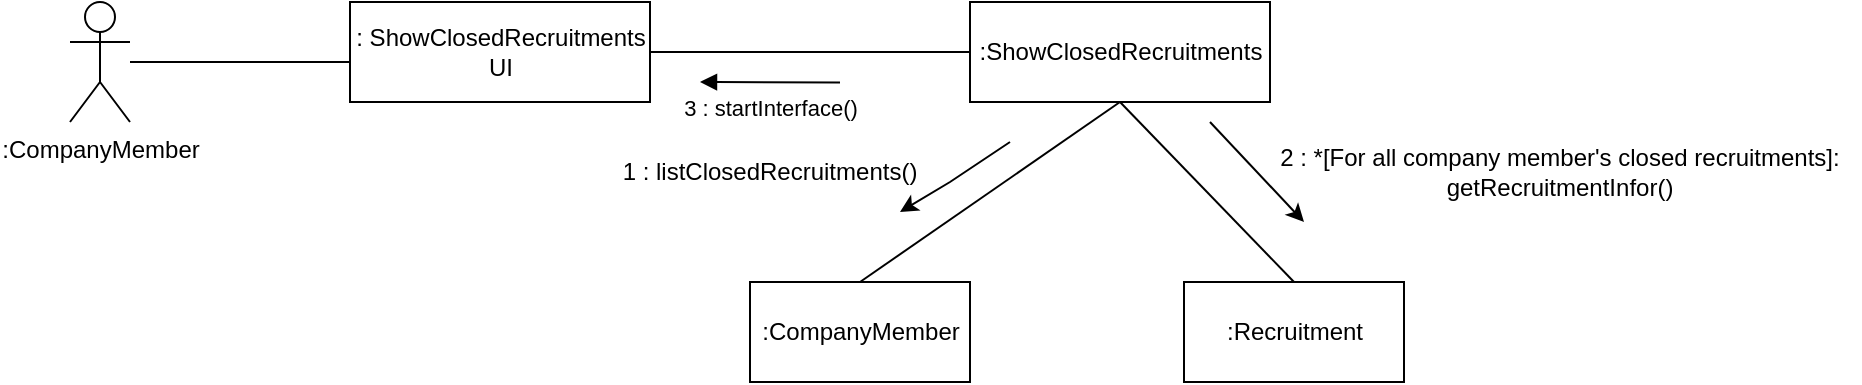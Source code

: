 <mxfile version="20.8.16" type="device" pages="6"><diagram id="UKiqSwgzYUdAOzk66Ca8" name="마감된 채용정보 내역 조회"><mxGraphModel dx="3312" dy="828" grid="1" gridSize="10" guides="1" tooltips="1" connect="1" arrows="1" fold="1" page="1" pageScale="1" pageWidth="827" pageHeight="1169" math="0" shadow="0"><root><mxCell id="0"/><mxCell id="1" parent="0"/><mxCell id="d3JXeu0ggXESFEbP5JPl-1" value=":CompanyMember" style="shape=umlActor;verticalLabelPosition=bottom;verticalAlign=top;html=1;" parent="1" vertex="1"><mxGeometry x="-1050" y="150" width="30" height="60" as="geometry"/></mxCell><mxCell id="d3JXeu0ggXESFEbP5JPl-2" value=":ShowClosedRecruitments" style="html=1;" parent="1" vertex="1"><mxGeometry x="-600" y="150" width="150" height="50" as="geometry"/></mxCell><mxCell id="d3JXeu0ggXESFEbP5JPl-3" value=":&amp;nbsp;ShowClosedRecruitments&lt;br&gt;UI" style="html=1;" parent="1" vertex="1"><mxGeometry x="-910" y="150" width="150" height="50" as="geometry"/></mxCell><mxCell id="d3JXeu0ggXESFEbP5JPl-4" value="" style="endArrow=none;html=1;rounded=0;" parent="1" source="d3JXeu0ggXESFEbP5JPl-1" edge="1"><mxGeometry width="50" height="50" relative="1" as="geometry"><mxPoint x="-290" y="450" as="sourcePoint"/><mxPoint x="-910" y="180" as="targetPoint"/><Array as="points"><mxPoint x="-940" y="180"/></Array></mxGeometry></mxCell><mxCell id="d3JXeu0ggXESFEbP5JPl-5" value="" style="endArrow=none;html=1;rounded=0;exitX=1;exitY=0.5;exitDx=0;exitDy=0;entryX=0;entryY=0.5;entryDx=0;entryDy=0;" parent="1" source="d3JXeu0ggXESFEbP5JPl-3" target="d3JXeu0ggXESFEbP5JPl-2" edge="1"><mxGeometry width="50" height="50" relative="1" as="geometry"><mxPoint x="-290" y="450" as="sourcePoint"/><mxPoint x="-240" y="400" as="targetPoint"/></mxGeometry></mxCell><mxCell id="d3JXeu0ggXESFEbP5JPl-6" value="" style="endArrow=none;html=1;rounded=0;entryX=0.5;entryY=1;entryDx=0;entryDy=0;exitX=0.5;exitY=0;exitDx=0;exitDy=0;" parent="1" source="d3JXeu0ggXESFEbP5JPl-7" target="d3JXeu0ggXESFEbP5JPl-2" edge="1"><mxGeometry width="50" height="50" relative="1" as="geometry"><mxPoint x="-675.0" y="290" as="sourcePoint"/><mxPoint x="-240" y="470" as="targetPoint"/></mxGeometry></mxCell><mxCell id="d3JXeu0ggXESFEbP5JPl-7" value=":Recruitment" style="html=1;" parent="1" vertex="1"><mxGeometry x="-493" y="290" width="110" height="50" as="geometry"/></mxCell><mxCell id="d3JXeu0ggXESFEbP5JPl-8" value="2 : *[For all company member's closed recruitments]: getRecruitmentInfor()" style="text;html=1;strokeColor=none;fillColor=none;align=center;verticalAlign=middle;whiteSpace=wrap;rounded=0;" parent="1" vertex="1"><mxGeometry x="-455" y="220" width="300" height="30" as="geometry"/></mxCell><mxCell id="d3JXeu0ggXESFEbP5JPl-9" value="" style="endArrow=classic;html=1;rounded=0;" parent="1" edge="1"><mxGeometry width="50" height="50" relative="1" as="geometry"><mxPoint x="-480" y="210" as="sourcePoint"/><mxPoint x="-433" y="260" as="targetPoint"/></mxGeometry></mxCell><mxCell id="d3JXeu0ggXESFEbP5JPl-10" value="1 : listClosedRecruitments()" style="text;html=1;strokeColor=none;fillColor=none;align=center;verticalAlign=middle;whiteSpace=wrap;rounded=0;" parent="1" vertex="1"><mxGeometry x="-790" y="220" width="180" height="30" as="geometry"/></mxCell><mxCell id="d3JXeu0ggXESFEbP5JPl-11" value=":CompanyMember" style="html=1;" parent="1" vertex="1"><mxGeometry x="-710" y="290" width="110" height="50" as="geometry"/></mxCell><mxCell id="d3JXeu0ggXESFEbP5JPl-12" value="" style="endArrow=none;html=1;rounded=0;exitX=0.5;exitY=0;exitDx=0;exitDy=0;" parent="1" source="d3JXeu0ggXESFEbP5JPl-11" edge="1"><mxGeometry width="50" height="50" relative="1" as="geometry"><mxPoint x="-720" y="310" as="sourcePoint"/><mxPoint x="-525" y="200" as="targetPoint"/></mxGeometry></mxCell><mxCell id="d3JXeu0ggXESFEbP5JPl-13" value="" style="endArrow=classic;html=1;rounded=0;" parent="1" edge="1"><mxGeometry width="50" height="50" relative="1" as="geometry"><mxPoint x="-580" y="220" as="sourcePoint"/><mxPoint x="-635" y="255" as="targetPoint"/><Array as="points"><mxPoint x="-610" y="240"/></Array></mxGeometry></mxCell><mxCell id="d3JXeu0ggXESFEbP5JPl-14" value="3 : startInterface()" style="html=1;verticalAlign=bottom;endArrow=block;edgeStyle=elbowEdgeStyle;elbow=vertical;curved=0;rounded=0;" parent="1" edge="1"><mxGeometry x="-0.002" y="22" width="80" relative="1" as="geometry"><mxPoint x="-665" y="190.23" as="sourcePoint"/><mxPoint x="-735" y="190.23" as="targetPoint"/><mxPoint as="offset"/></mxGeometry></mxCell></root></mxGraphModel></diagram><diagram id="AVO9UJF0FYT00bxt_NQh" name="채용정보 통계 보기"><mxGraphModel dx="3049" dy="703" grid="1" gridSize="10" guides="1" tooltips="1" connect="1" arrows="1" fold="1" page="1" pageScale="1" pageWidth="827" pageHeight="1169" math="0" shadow="0"><root><mxCell id="0"/><mxCell id="1" parent="0"/><mxCell id="HPDKvppT-sNSgEYxxZ2M-16" value="&lt;br&gt;:Company&lt;br&gt;Member" style="shape=umlActor;verticalLabelPosition=bottom;verticalAlign=top;html=1;" parent="1" vertex="1"><mxGeometry x="-920" y="340" width="30" height="60" as="geometry"/></mxCell><mxCell id="HPDKvppT-sNSgEYxxZ2M-17" value=":ShowRecruitmentStatistics" style="html=1;" parent="1" vertex="1"><mxGeometry x="-505" y="345" width="150" height="50" as="geometry"/></mxCell><mxCell id="HPDKvppT-sNSgEYxxZ2M-18" value=":ShowRecruitmentStatistics&lt;br&gt;UI" style="html=1;" parent="1" vertex="1"><mxGeometry x="-820" y="345" width="150" height="50" as="geometry"/></mxCell><mxCell id="HPDKvppT-sNSgEYxxZ2M-19" value="" style="endArrow=none;html=1;rounded=0;" parent="1" edge="1"><mxGeometry width="50" height="50" relative="1" as="geometry"><mxPoint x="-900" y="368" as="sourcePoint"/><mxPoint x="-820" y="368" as="targetPoint"/><Array as="points"><mxPoint x="-850" y="368"/></Array></mxGeometry></mxCell><mxCell id="HPDKvppT-sNSgEYxxZ2M-20" value="" style="endArrow=none;html=1;rounded=0;exitX=1;exitY=0.5;exitDx=0;exitDy=0;entryX=0;entryY=0.5;entryDx=0;entryDy=0;" parent="1" target="HPDKvppT-sNSgEYxxZ2M-17" edge="1"><mxGeometry width="50" height="50" relative="1" as="geometry"><mxPoint x="-670" y="369.41" as="sourcePoint"/><mxPoint x="-510" y="369.41" as="targetPoint"/></mxGeometry></mxCell><mxCell id="HPDKvppT-sNSgEYxxZ2M-21" value="" style="endArrow=none;html=1;rounded=0;exitX=0.5;exitY=0;exitDx=0;exitDy=0;" parent="1" edge="1"><mxGeometry width="50" height="50" relative="1" as="geometry"><mxPoint x="-630" y="505" as="sourcePoint"/><mxPoint x="-435" y="395" as="targetPoint"/></mxGeometry></mxCell><mxCell id="HPDKvppT-sNSgEYxxZ2M-22" value=":CompanyMember" style="html=1;" parent="1" vertex="1"><mxGeometry x="-690" y="505" width="110" height="50" as="geometry"/></mxCell><mxCell id="HPDKvppT-sNSgEYxxZ2M-23" value="" style="endArrow=classic;html=1;rounded=0;" parent="1" edge="1"><mxGeometry width="50" height="50" relative="1" as="geometry"><mxPoint x="-520" y="422.5" as="sourcePoint"/><mxPoint x="-575" y="457.5" as="targetPoint"/><Array as="points"><mxPoint x="-550" y="442.5"/></Array></mxGeometry></mxCell><mxCell id="HPDKvppT-sNSgEYxxZ2M-24" value="1 : getRecruitmentStatistics()" style="text;html=1;strokeColor=none;fillColor=none;align=center;verticalAlign=middle;whiteSpace=wrap;rounded=0;" parent="1" vertex="1"><mxGeometry x="-730" y="425" width="170" height="30" as="geometry"/></mxCell><mxCell id="HPDKvppT-sNSgEYxxZ2M-25" value=":Recruitment" style="html=1;" parent="1" vertex="1"><mxGeometry x="-340" y="505" width="110" height="50" as="geometry"/></mxCell><mxCell id="HPDKvppT-sNSgEYxxZ2M-26" value="" style="endArrow=none;html=1;rounded=0;exitX=0.461;exitY=-0.051;exitDx=0;exitDy=0;entryX=0.5;entryY=1;entryDx=0;entryDy=0;exitPerimeter=0;" parent="1" source="HPDKvppT-sNSgEYxxZ2M-25" target="HPDKvppT-sNSgEYxxZ2M-17" edge="1"><mxGeometry width="50" height="50" relative="1" as="geometry"><mxPoint x="-340" y="529.41" as="sourcePoint"/><mxPoint x="-527" y="529.41" as="targetPoint"/></mxGeometry></mxCell><mxCell id="HPDKvppT-sNSgEYxxZ2M-27" value="" style="endArrow=classic;html=1;rounded=0;" parent="1" edge="1"><mxGeometry width="50" height="50" relative="1" as="geometry"><mxPoint x="-390" y="405" as="sourcePoint"/><mxPoint x="-290" y="485" as="targetPoint"/></mxGeometry></mxCell><mxCell id="HPDKvppT-sNSgEYxxZ2M-28" value="2 : *[For all company member's job postings]: getNumberOfApplicants()" style="text;html=1;strokeColor=none;fillColor=none;align=center;verticalAlign=middle;whiteSpace=wrap;rounded=0;" parent="1" vertex="1"><mxGeometry x="-360" y="405" width="300" height="30" as="geometry"/></mxCell><mxCell id="HPDKvppT-sNSgEYxxZ2M-29" value="3 :startInterface()" style="html=1;verticalAlign=bottom;endArrow=block;edgeStyle=elbowEdgeStyle;elbow=vertical;curved=0;rounded=0;" parent="1" edge="1"><mxGeometry x="-0.01" y="22" width="80" relative="1" as="geometry"><mxPoint x="-570" y="384.35" as="sourcePoint"/><mxPoint x="-640" y="384.35" as="targetPoint"/><mxPoint as="offset"/></mxGeometry></mxCell></root></mxGraphModel></diagram><diagram id="3UZCnN8oSw5aZ40X7Pi-" name="지원"><mxGraphModel dx="1784" dy="482" grid="1" gridSize="10" guides="1" tooltips="1" connect="1" arrows="1" fold="1" page="1" pageScale="1" pageWidth="827" pageHeight="1169" math="0" shadow="0"><root><mxCell id="0"/><mxCell id="1" parent="0"/><mxCell id="q8DaPrd-86enB6CMFzL0-1" value="4 : apply()" style="text;html=1;strokeColor=none;fillColor=none;align=center;verticalAlign=middle;whiteSpace=wrap;rounded=0;" parent="1" vertex="1"><mxGeometry x="-735" y="110" width="70" height="20" as="geometry"/></mxCell><mxCell id="q8DaPrd-86enB6CMFzL0-2" value="4.1.1 : apply()" style="text;html=1;strokeColor=none;fillColor=none;align=center;verticalAlign=middle;whiteSpace=wrap;rounded=0;" parent="1" vertex="1"><mxGeometry x="-318" y="220" width="100" height="30" as="geometry"/></mxCell><mxCell id="q8DaPrd-86enB6CMFzL0-3" value="&lt;span style=&quot;color: rgb(0, 0, 0); font-family: Helvetica; font-size: 11px; font-style: normal; font-variant-ligatures: normal; font-variant-caps: normal; font-weight: 400; letter-spacing: normal; orphans: 2; text-align: center; text-indent: 0px; text-transform: none; widows: 2; word-spacing: 0px; -webkit-text-stroke-width: 0px; background-color: rgb(255, 255, 255); text-decoration-thickness: initial; text-decoration-style: initial; text-decoration-color: initial; float: none; display: inline !important;&quot;&gt;4.1 : apply()&lt;/span&gt;" style="text;whiteSpace=wrap;html=1;" parent="1" vertex="1"><mxGeometry x="-550" y="100" width="70" height="20" as="geometry"/></mxCell><mxCell id="q8DaPrd-86enB6CMFzL0-4" value="3.1 :showRecruitmentDetails()" style="text;html=1;strokeColor=none;fillColor=none;align=center;verticalAlign=middle;whiteSpace=wrap;rounded=0;" parent="1" vertex="1"><mxGeometry x="-575" y="90" width="170" height="20" as="geometry"/></mxCell><mxCell id="q8DaPrd-86enB6CMFzL0-5" style="edgeStyle=orthogonalEdgeStyle;rounded=0;orthogonalLoop=1;jettySize=auto;html=1;exitX=0.5;exitY=1;exitDx=0;exitDy=0;" parent="1" source="q8DaPrd-86enB6CMFzL0-4" target="q8DaPrd-86enB6CMFzL0-4" edge="1"><mxGeometry relative="1" as="geometry"/></mxCell><mxCell id="q8DaPrd-86enB6CMFzL0-6" value="3.1.1 : getRecruitmentDetails()" style="text;html=1;strokeColor=none;fillColor=none;align=center;verticalAlign=middle;whiteSpace=wrap;rounded=0;" parent="1" vertex="1"><mxGeometry x="-370" y="100" width="170" height="20" as="geometry"/></mxCell><mxCell id="q8DaPrd-86enB6CMFzL0-7" value="3 : selectRecruitment()" style="text;html=1;strokeColor=none;fillColor=none;align=center;verticalAlign=middle;whiteSpace=wrap;rounded=0;" parent="1" vertex="1"><mxGeometry x="-760" y="90" width="130" height="20" as="geometry"/></mxCell><mxCell id="q8DaPrd-86enB6CMFzL0-8" value=":GeneralMember" style="shape=umlActor;verticalLabelPosition=bottom;verticalAlign=top;html=1;outlineConnect=0;" parent="1" vertex="1"><mxGeometry x="-770" y="120" width="30" height="60" as="geometry"/></mxCell><mxCell id="q8DaPrd-86enB6CMFzL0-9" value=":ApplyUI" style="rounded=0;whiteSpace=wrap;html=1;" parent="1" vertex="1"><mxGeometry x="-670" y="140" width="155" height="30" as="geometry"/></mxCell><mxCell id="q8DaPrd-86enB6CMFzL0-10" value=": Apply" style="rounded=0;whiteSpace=wrap;html=1;" parent="1" vertex="1"><mxGeometry x="-480" y="140" width="155" height="30" as="geometry"/></mxCell><mxCell id="q8DaPrd-86enB6CMFzL0-11" value="" style="endArrow=none;html=1;rounded=0;entryX=0;entryY=0.5;entryDx=0;entryDy=0;" parent="1" target="q8DaPrd-86enB6CMFzL0-9" edge="1"><mxGeometry width="50" height="50" relative="1" as="geometry"><mxPoint x="-740" y="155" as="sourcePoint"/><mxPoint x="-690" y="110" as="targetPoint"/></mxGeometry></mxCell><mxCell id="q8DaPrd-86enB6CMFzL0-12" value="" style="endArrow=none;html=1;rounded=0;entryX=0;entryY=0.5;entryDx=0;entryDy=0;exitX=1;exitY=0.5;exitDx=0;exitDy=0;" parent="1" source="q8DaPrd-86enB6CMFzL0-9" target="q8DaPrd-86enB6CMFzL0-10" edge="1"><mxGeometry width="50" height="50" relative="1" as="geometry"><mxPoint x="-530" y="160" as="sourcePoint"/><mxPoint x="-480" y="110" as="targetPoint"/></mxGeometry></mxCell><mxCell id="q8DaPrd-86enB6CMFzL0-13" value="" style="endArrow=classic;rounded=0;movable=1;resizable=1;rotatable=1;deletable=1;editable=1;locked=0;connectable=1;html=1;verticalAlign=top;" parent="1" edge="1"><mxGeometry width="50" height="50" relative="1" as="geometry"><mxPoint x="-470" y="175" as="sourcePoint"/><mxPoint x="-527" y="175" as="targetPoint"/></mxGeometry></mxCell><mxCell id="q8DaPrd-86enB6CMFzL0-14" value="1: startInterface()" style="text;strokeColor=none;fillColor=none;align=left;verticalAlign=middle;spacingLeft=4;spacingRight=4;overflow=hidden;points=[[0,0.5],[1,0.5]];portConstraint=eastwest;rotatable=0;whiteSpace=wrap;html=1;" parent="1" vertex="1"><mxGeometry x="-550" y="175" width="110" height="30" as="geometry"/></mxCell><mxCell id="q8DaPrd-86enB6CMFzL0-15" value=":Recruitment" style="rounded=0;whiteSpace=wrap;html=1;" parent="1" vertex="1"><mxGeometry x="-240" y="140" width="120" height="30" as="geometry"/></mxCell><mxCell id="q8DaPrd-86enB6CMFzL0-16" value="2.1.2 *[For RecruitmentLIst]: getRecruitmentInfo()" style="text;strokeColor=none;fillColor=none;align=left;verticalAlign=middle;spacingLeft=4;spacingRight=4;overflow=hidden;points=[[0,0.5],[1,0.5]];portConstraint=eastwest;rotatable=0;whiteSpace=wrap;html=1;" parent="1" vertex="1"><mxGeometry x="-363" y="60" width="170" height="40" as="geometry"/></mxCell><mxCell id="q8DaPrd-86enB6CMFzL0-17" value="" style="endArrow=none;html=1;rounded=0;entryX=0;entryY=0.5;entryDx=0;entryDy=0;exitX=1;exitY=0.5;exitDx=0;exitDy=0;" parent="1" source="q8DaPrd-86enB6CMFzL0-10" target="q8DaPrd-86enB6CMFzL0-15" edge="1"><mxGeometry width="50" height="50" relative="1" as="geometry"><mxPoint x="-440" y="190" as="sourcePoint"/><mxPoint x="-390" y="140" as="targetPoint"/></mxGeometry></mxCell><mxCell id="q8DaPrd-86enB6CMFzL0-18" value="" style="endArrow=classic;html=1;rounded=0;" parent="1" edge="1"><mxGeometry width="50" height="50" relative="1" as="geometry"><mxPoint x="-320" y="135" as="sourcePoint"/><mxPoint x="-240" y="135" as="targetPoint"/></mxGeometry></mxCell><mxCell id="q8DaPrd-86enB6CMFzL0-19" value="2 :searchRecruitment()" style="text;strokeColor=none;fillColor=none;align=left;verticalAlign=middle;spacingLeft=4;spacingRight=4;overflow=hidden;points=[[0,0.5],[1,0.5]];portConstraint=eastwest;rotatable=0;whiteSpace=wrap;html=1;" parent="1" vertex="1"><mxGeometry x="-760" y="70" width="170" height="30" as="geometry"/></mxCell><mxCell id="q8DaPrd-86enB6CMFzL0-20" value="" style="endArrow=classic;html=1;rounded=0;" parent="1" edge="1"><mxGeometry width="50" height="50" relative="1" as="geometry"><mxPoint x="-725" y="130" as="sourcePoint"/><mxPoint x="-645" y="130" as="targetPoint"/></mxGeometry></mxCell><mxCell id="q8DaPrd-86enB6CMFzL0-21" value="2.1 :showRecruitments()" style="text;strokeColor=none;fillColor=none;align=left;verticalAlign=middle;spacingLeft=4;spacingRight=4;overflow=hidden;points=[[0,0.5],[1,0.5]];portConstraint=eastwest;rotatable=0;whiteSpace=wrap;html=1;" parent="1" vertex="1"><mxGeometry x="-570" y="70" width="170" height="30" as="geometry"/></mxCell><mxCell id="q8DaPrd-86enB6CMFzL0-22" value="" style="endArrow=classic;html=1;rounded=0;" parent="1" edge="1"><mxGeometry width="50" height="50" relative="1" as="geometry"><mxPoint x="-545" y="130" as="sourcePoint"/><mxPoint x="-465" y="130" as="targetPoint"/></mxGeometry></mxCell><mxCell id="q8DaPrd-86enB6CMFzL0-23" value=":Recruitments" style="rounded=0;whiteSpace=wrap;html=1;" parent="1" vertex="1"><mxGeometry x="-590" y="300" width="120" height="60" as="geometry"/></mxCell><mxCell id="q8DaPrd-86enB6CMFzL0-24" value="" style="endArrow=classic;html=1;rounded=0;" parent="1" edge="1"><mxGeometry width="50" height="50" relative="1" as="geometry"><mxPoint x="-469" y="215" as="sourcePoint"/><mxPoint x="-511" y="275" as="targetPoint"/></mxGeometry></mxCell><mxCell id="q8DaPrd-86enB6CMFzL0-25" value="2.1.1 listRecruitment()" style="text;strokeColor=none;fillColor=none;align=left;verticalAlign=middle;spacingLeft=4;spacingRight=4;overflow=hidden;points=[[0,0.5],[1,0.5]];portConstraint=eastwest;rotatable=0;whiteSpace=wrap;html=1;" parent="1" vertex="1"><mxGeometry x="-650" y="230" width="150" height="30" as="geometry"/></mxCell><mxCell id="q8DaPrd-86enB6CMFzL0-26" value="" style="endArrow=none;html=1;rounded=0;exitX=0.465;exitY=1.033;exitDx=0;exitDy=0;exitPerimeter=0;entryX=0.592;entryY=0;entryDx=0;entryDy=0;entryPerimeter=0;" parent="1" source="q8DaPrd-86enB6CMFzL0-10" target="q8DaPrd-86enB6CMFzL0-23" edge="1"><mxGeometry width="50" height="50" relative="1" as="geometry"><mxPoint x="-418" y="-190" as="sourcePoint"/><mxPoint x="-425" y="-90" as="targetPoint"/></mxGeometry></mxCell><mxCell id="q8DaPrd-86enB6CMFzL0-27" value=":GeneralMember" style="rounded=0;whiteSpace=wrap;html=1;" parent="1" vertex="1"><mxGeometry x="-350" y="290" width="120" height="60" as="geometry"/></mxCell><mxCell id="q8DaPrd-86enB6CMFzL0-28" value="" style="endArrow=none;html=1;rounded=0;exitX=0.5;exitY=1;exitDx=0;exitDy=0;entryX=0.5;entryY=0;entryDx=0;entryDy=0;" parent="1" source="q8DaPrd-86enB6CMFzL0-10" target="q8DaPrd-86enB6CMFzL0-27" edge="1"><mxGeometry width="50" height="50" relative="1" as="geometry"><mxPoint x="-398" y="181" as="sourcePoint"/><mxPoint x="-509" y="310" as="targetPoint"/></mxGeometry></mxCell><mxCell id="q8DaPrd-86enB6CMFzL0-29" value="" style="endArrow=classic;html=1;rounded=0;" parent="1" edge="1"><mxGeometry width="50" height="50" relative="1" as="geometry"><mxPoint x="-350" y="190" as="sourcePoint"/><mxPoint x="-290" y="270" as="targetPoint"/></mxGeometry></mxCell></root></mxGraphModel></diagram><diagram id="dB99zjkZSuDGRAxzJCxh" name="지원 상세정보 페이지 제공"><mxGraphModel dx="2611" dy="-687" grid="1" gridSize="10" guides="1" tooltips="1" connect="1" arrows="1" fold="1" page="1" pageScale="1" pageWidth="827" pageHeight="1169" math="0" shadow="0"><root><mxCell id="0"/><mxCell id="1" parent="0"/><mxCell id="zSIfmhcGHJD3VFdH9A0A-1" value="3.1 :showRecruitmentDetails()" style="text;html=1;strokeColor=none;fillColor=none;align=center;verticalAlign=middle;whiteSpace=wrap;rounded=0;" parent="1" vertex="1"><mxGeometry x="-765" y="1340" width="170" height="20" as="geometry"/></mxCell><mxCell id="zSIfmhcGHJD3VFdH9A0A-2" style="edgeStyle=orthogonalEdgeStyle;rounded=0;orthogonalLoop=1;jettySize=auto;html=1;exitX=0.5;exitY=1;exitDx=0;exitDy=0;" parent="1" source="zSIfmhcGHJD3VFdH9A0A-1" target="zSIfmhcGHJD3VFdH9A0A-1" edge="1"><mxGeometry relative="1" as="geometry"/></mxCell><mxCell id="zSIfmhcGHJD3VFdH9A0A-3" value="3.1.1 : getRecruitmentDetails()" style="text;html=1;strokeColor=none;fillColor=none;align=center;verticalAlign=middle;whiteSpace=wrap;rounded=0;" parent="1" vertex="1"><mxGeometry x="-558" y="1350" width="170" height="20" as="geometry"/></mxCell><mxCell id="zSIfmhcGHJD3VFdH9A0A-4" value="3 : selectRecruitment()" style="text;html=1;strokeColor=none;fillColor=none;align=center;verticalAlign=middle;whiteSpace=wrap;rounded=0;" parent="1" vertex="1"><mxGeometry x="-940" y="1350" width="130" height="20" as="geometry"/></mxCell><mxCell id="zSIfmhcGHJD3VFdH9A0A-5" value=":GeneralMember" style="shape=umlActor;verticalLabelPosition=bottom;verticalAlign=top;html=1;outlineConnect=0;" parent="1" vertex="1"><mxGeometry x="-960" y="1370" width="30" height="60" as="geometry"/></mxCell><mxCell id="zSIfmhcGHJD3VFdH9A0A-6" value=":ShowRecruitmentDetailsUI" style="rounded=0;whiteSpace=wrap;html=1;" parent="1" vertex="1"><mxGeometry x="-860" y="1390" width="155" height="30" as="geometry"/></mxCell><mxCell id="zSIfmhcGHJD3VFdH9A0A-7" value=":ShowRecruitmentDetails" style="rounded=0;whiteSpace=wrap;html=1;" parent="1" vertex="1"><mxGeometry x="-670" y="1390" width="155" height="30" as="geometry"/></mxCell><mxCell id="zSIfmhcGHJD3VFdH9A0A-8" value="" style="endArrow=none;html=1;rounded=0;entryX=0;entryY=0.5;entryDx=0;entryDy=0;" parent="1" target="zSIfmhcGHJD3VFdH9A0A-6" edge="1"><mxGeometry width="50" height="50" relative="1" as="geometry"><mxPoint x="-930" y="1405" as="sourcePoint"/><mxPoint x="-880" y="1360" as="targetPoint"/></mxGeometry></mxCell><mxCell id="zSIfmhcGHJD3VFdH9A0A-9" value="" style="endArrow=none;html=1;rounded=0;entryX=0;entryY=0.5;entryDx=0;entryDy=0;exitX=1;exitY=0.5;exitDx=0;exitDy=0;" parent="1" source="zSIfmhcGHJD3VFdH9A0A-6" target="zSIfmhcGHJD3VFdH9A0A-7" edge="1"><mxGeometry width="50" height="50" relative="1" as="geometry"><mxPoint x="-720" y="1410" as="sourcePoint"/><mxPoint x="-670" y="1360" as="targetPoint"/></mxGeometry></mxCell><mxCell id="zSIfmhcGHJD3VFdH9A0A-10" value="" style="endArrow=classic;rounded=0;movable=1;resizable=1;rotatable=1;deletable=1;editable=1;locked=0;connectable=1;html=1;verticalAlign=top;" parent="1" edge="1"><mxGeometry width="50" height="50" relative="1" as="geometry"><mxPoint x="-670" y="1440" as="sourcePoint"/><mxPoint x="-727" y="1440" as="targetPoint"/></mxGeometry></mxCell><mxCell id="zSIfmhcGHJD3VFdH9A0A-11" value="1: startInterface()" style="text;strokeColor=none;fillColor=none;align=left;verticalAlign=middle;spacingLeft=4;spacingRight=4;overflow=hidden;points=[[0,0.5],[1,0.5]];portConstraint=eastwest;rotatable=0;whiteSpace=wrap;html=1;" parent="1" vertex="1"><mxGeometry x="-750" y="1440" width="110" height="30" as="geometry"/></mxCell><mxCell id="zSIfmhcGHJD3VFdH9A0A-12" value=":Recruitment" style="rounded=0;whiteSpace=wrap;html=1;" parent="1" vertex="1"><mxGeometry x="-430" y="1390" width="120" height="30" as="geometry"/></mxCell><mxCell id="zSIfmhcGHJD3VFdH9A0A-13" value="2.1.2 *[For RecruitmentLIst]: getRecruitmentInfo()" style="text;strokeColor=none;fillColor=none;align=left;verticalAlign=middle;spacingLeft=4;spacingRight=4;overflow=hidden;points=[[0,0.5],[1,0.5]];portConstraint=eastwest;rotatable=0;whiteSpace=wrap;html=1;" parent="1" vertex="1"><mxGeometry x="-560" y="1310" width="170" height="40" as="geometry"/></mxCell><mxCell id="zSIfmhcGHJD3VFdH9A0A-14" value="" style="endArrow=none;html=1;rounded=0;entryX=0;entryY=0.5;entryDx=0;entryDy=0;exitX=1;exitY=0.5;exitDx=0;exitDy=0;" parent="1" source="zSIfmhcGHJD3VFdH9A0A-7" target="zSIfmhcGHJD3VFdH9A0A-12" edge="1"><mxGeometry width="50" height="50" relative="1" as="geometry"><mxPoint x="-630" y="1440" as="sourcePoint"/><mxPoint x="-580" y="1390" as="targetPoint"/></mxGeometry></mxCell><mxCell id="zSIfmhcGHJD3VFdH9A0A-15" value="" style="endArrow=classic;html=1;rounded=0;" parent="1" edge="1"><mxGeometry width="50" height="50" relative="1" as="geometry"><mxPoint x="-513" y="1380" as="sourcePoint"/><mxPoint x="-433" y="1380" as="targetPoint"/></mxGeometry></mxCell><mxCell id="zSIfmhcGHJD3VFdH9A0A-16" value="2 :searchRecruitment()" style="text;strokeColor=none;fillColor=none;align=left;verticalAlign=middle;spacingLeft=4;spacingRight=4;overflow=hidden;points=[[0,0.5],[1,0.5]];portConstraint=eastwest;rotatable=0;whiteSpace=wrap;html=1;" parent="1" vertex="1"><mxGeometry x="-945" y="1330" width="170" height="30" as="geometry"/></mxCell><mxCell id="zSIfmhcGHJD3VFdH9A0A-17" value="" style="endArrow=classic;html=1;rounded=0;" parent="1" edge="1"><mxGeometry width="50" height="50" relative="1" as="geometry"><mxPoint x="-915" y="1380" as="sourcePoint"/><mxPoint x="-835" y="1380" as="targetPoint"/></mxGeometry></mxCell><mxCell id="zSIfmhcGHJD3VFdH9A0A-18" value="2.1 :showRecruitments()" style="text;strokeColor=none;fillColor=none;align=left;verticalAlign=middle;spacingLeft=4;spacingRight=4;overflow=hidden;points=[[0,0.5],[1,0.5]];portConstraint=eastwest;rotatable=0;whiteSpace=wrap;html=1;" parent="1" vertex="1"><mxGeometry x="-760" y="1320" width="170" height="30" as="geometry"/></mxCell><mxCell id="zSIfmhcGHJD3VFdH9A0A-19" value="" style="endArrow=classic;html=1;rounded=0;" parent="1" edge="1"><mxGeometry width="50" height="50" relative="1" as="geometry"><mxPoint x="-735" y="1380" as="sourcePoint"/><mxPoint x="-655" y="1380" as="targetPoint"/></mxGeometry></mxCell><mxCell id="zSIfmhcGHJD3VFdH9A0A-20" value=":Recruitments" style="rounded=0;whiteSpace=wrap;html=1;" parent="1" vertex="1"><mxGeometry x="-670" y="1510" width="120" height="60" as="geometry"/></mxCell><mxCell id="zSIfmhcGHJD3VFdH9A0A-21" value="" style="endArrow=classic;html=1;rounded=0;" parent="1" edge="1"><mxGeometry width="50" height="50" relative="1" as="geometry"><mxPoint x="-588" y="1440" as="sourcePoint"/><mxPoint x="-588" y="1500" as="targetPoint"/></mxGeometry></mxCell><mxCell id="zSIfmhcGHJD3VFdH9A0A-22" value="2.1.1: listRecruitment()" style="text;strokeColor=none;fillColor=none;align=left;verticalAlign=middle;spacingLeft=4;spacingRight=4;overflow=hidden;points=[[0,0.5],[1,0.5]];portConstraint=eastwest;rotatable=0;whiteSpace=wrap;html=1;" parent="1" vertex="1"><mxGeometry x="-588" y="1460" width="178" height="30" as="geometry"/></mxCell><mxCell id="zSIfmhcGHJD3VFdH9A0A-23" value="" style="endArrow=none;html=1;rounded=0;exitX=0.465;exitY=1.033;exitDx=0;exitDy=0;exitPerimeter=0;entryX=0.592;entryY=0;entryDx=0;entryDy=0;entryPerimeter=0;" parent="1" source="zSIfmhcGHJD3VFdH9A0A-7" target="zSIfmhcGHJD3VFdH9A0A-20" edge="1"><mxGeometry width="50" height="50" relative="1" as="geometry"><mxPoint x="-608" y="1060" as="sourcePoint"/><mxPoint x="-615" y="1160" as="targetPoint"/></mxGeometry></mxCell></root></mxGraphModel></diagram><diagram id="8vCCR1x9YssRTW28hRpO" name="클래스다이어그램"><mxGraphModel dx="714" dy="2013" grid="1" gridSize="10" guides="1" tooltips="1" connect="1" arrows="1" fold="1" page="1" pageScale="1" pageWidth="827" pageHeight="1169" math="0" shadow="0"><root><mxCell id="0"/><mxCell id="1" parent="0"/><mxCell id="IJIBH8h-81YX2vQs-pHW-2" value="&lt;p style=&quot;margin:0px;margin-top:4px;text-align:center;&quot;&gt;&lt;i&gt;&amp;lt;&amp;lt;boundary&amp;gt;&amp;gt;&lt;/i&gt;&lt;br&gt;&lt;b&gt;User Interface::ShowClosedRecruitmentsUI&lt;/b&gt;&lt;/p&gt;&lt;hr size=&quot;1&quot;&gt;&lt;p style=&quot;margin:0px;margin-left:4px;&quot;&gt;&lt;br&gt;&lt;/p&gt;&lt;hr size=&quot;1&quot;&gt;&lt;p style=&quot;margin:0px;margin-left:4px;&quot;&gt;startInterface()&lt;br&gt;&lt;/p&gt;" style="verticalAlign=top;align=left;overflow=fill;fontSize=12;fontFamily=Helvetica;html=1;" parent="1" vertex="1"><mxGeometry x="70" y="30" width="270" height="140" as="geometry"/></mxCell><mxCell id="vsC1ZhrZYexKkvJRfLhi-1" value="&lt;p style=&quot;margin:0px;margin-top:4px;text-align:center;&quot;&gt;&lt;i&gt;&amp;lt;&amp;lt;control&amp;gt;&amp;gt;&lt;/i&gt;&lt;br&gt;&lt;b style=&quot;border-color: var(--border-color);&quot;&gt;Control&lt;/b&gt;&lt;b&gt;::ShowClosedRecruitments&lt;/b&gt;&lt;/p&gt;&lt;hr size=&quot;1&quot;&gt;&lt;p style=&quot;margin:0px;margin-left:4px;&quot;&gt;&lt;br&gt;&lt;/p&gt;&lt;hr size=&quot;1&quot;&gt;&lt;p style=&quot;margin:0px;margin-left:4px;&quot;&gt;&lt;br&gt;&lt;/p&gt;" style="verticalAlign=top;align=left;overflow=fill;fontSize=12;fontFamily=Helvetica;html=1;" parent="1" vertex="1"><mxGeometry x="414" y="30" width="236" height="140" as="geometry"/></mxCell><mxCell id="2cKRj_0qvZDCZTDBtsar-1" value="&lt;p style=&quot;margin:0px;margin-top:4px;text-align:center;&quot;&gt;&lt;i&gt;&amp;lt;&amp;lt;boundary&amp;gt;&amp;gt;&lt;/i&gt;&lt;br&gt;&lt;b&gt;User Interface::ShowRecruitmentStatisticsUI&lt;/b&gt;&lt;/p&gt;&lt;hr size=&quot;1&quot;&gt;&lt;p style=&quot;margin:0px;margin-left:4px;&quot;&gt;&lt;br&gt;&lt;/p&gt;&lt;hr size=&quot;1&quot;&gt;&lt;p style=&quot;margin:0px;margin-left:4px;&quot;&gt;startInterface()&lt;br&gt;&lt;/p&gt;" style="verticalAlign=top;align=left;overflow=fill;fontSize=12;fontFamily=Helvetica;html=1;" parent="1" vertex="1"><mxGeometry x="70" y="210" width="270" height="140" as="geometry"/></mxCell><mxCell id="c2ri5vmtYJ4nEmp_WuZa-1" value="&lt;p style=&quot;margin:0px;margin-top:4px;text-align:center;&quot;&gt;&lt;i&gt;&amp;lt;&amp;lt;control&amp;gt;&amp;gt;&lt;/i&gt;&lt;br&gt;&lt;b style=&quot;border-color: var(--border-color);&quot;&gt;Control&lt;/b&gt;&lt;b&gt;::ShowRecruitmentStatistics&lt;/b&gt;&lt;/p&gt;&lt;hr size=&quot;1&quot;&gt;&lt;p style=&quot;margin:0px;margin-left:4px;&quot;&gt;&lt;br&gt;&lt;/p&gt;&lt;hr size=&quot;1&quot;&gt;&lt;p style=&quot;margin:0px;margin-left:4px;&quot;&gt;&lt;br&gt;&lt;/p&gt;" style="verticalAlign=top;align=left;overflow=fill;fontSize=12;fontFamily=Helvetica;html=1;" parent="1" vertex="1"><mxGeometry x="414" y="210" width="236" height="140" as="geometry"/></mxCell><mxCell id="jMStSgtxH4JfEYcVhRH4-1" value="&lt;p style=&quot;margin:0px;margin-top:4px;text-align:center;&quot;&gt;&lt;i&gt;&amp;lt;&amp;lt;boundary&amp;gt;&amp;gt;&lt;/i&gt;&lt;br&gt;&lt;b&gt;User Interface::ApplyUI&lt;/b&gt;&lt;/p&gt;&lt;hr size=&quot;1&quot;&gt;&lt;p style=&quot;margin:0px;margin-left:4px;&quot;&gt;&lt;br&gt;&lt;/p&gt;&lt;hr size=&quot;1&quot;&gt;&lt;p style=&quot;border-color: var(--border-color); margin: 0px 0px 0px 4px;&quot;&gt;startInterface()&lt;br style=&quot;border-color: var(--border-color);&quot;&gt;&lt;/p&gt;&lt;p style=&quot;border-color: var(--border-color); margin: 0px 0px 0px 4px;&quot;&gt;searchRecruitment()&lt;/p&gt;&lt;p style=&quot;border-color: var(--border-color); margin: 0px 0px 0px 4px;&quot;&gt;selectRecruitment()&lt;/p&gt;&lt;p style=&quot;margin:0px;margin-left:4px;&quot;&gt;apply()&lt;/p&gt;" style="verticalAlign=top;align=left;overflow=fill;fontSize=12;fontFamily=Helvetica;html=1;" parent="1" vertex="1"><mxGeometry x="70" y="400" width="270" height="140" as="geometry"/></mxCell><mxCell id="pjsN_cxaxuc1M4ipXpjp-1" value="&lt;p style=&quot;margin:0px;margin-top:4px;text-align:center;&quot;&gt;&lt;i&gt;&amp;lt;&amp;lt;control&amp;gt;&amp;gt;&lt;/i&gt;&lt;br&gt;&lt;b style=&quot;border-color: var(--border-color);&quot;&gt;Control&lt;/b&gt;&lt;b&gt;::Apply&lt;/b&gt;&lt;/p&gt;&lt;hr size=&quot;1&quot;&gt;&lt;p style=&quot;margin:0px;margin-left:4px;&quot;&gt;&lt;br&gt;&lt;/p&gt;&lt;hr size=&quot;1&quot;&gt;&lt;p style=&quot;border-color: var(--border-color); margin: 0px 0px 0px 4px;&quot;&gt;showRecruitments()&lt;/p&gt;&lt;p style=&quot;border-color: var(--border-color); margin: 0px 0px 0px 4px;&quot;&gt;showRecruitmentDetails()&lt;/p&gt;&lt;p style=&quot;margin:0px;margin-left:4px;&quot;&gt;apply()&lt;/p&gt;" style="verticalAlign=top;align=left;overflow=fill;fontSize=12;fontFamily=Helvetica;html=1;" parent="1" vertex="1"><mxGeometry x="414" y="400" width="236" height="140" as="geometry"/></mxCell><mxCell id="OBpFkiRJT1WXnhfuqeQw-1" value="&lt;p style=&quot;margin:0px;margin-top:4px;text-align:center;&quot;&gt;&lt;i&gt;&amp;lt;&amp;lt;boundary&amp;gt;&amp;gt;&lt;/i&gt;&lt;br&gt;&lt;b&gt;User Interface::ShowRecruitmentDetailsUI&lt;/b&gt;&lt;/p&gt;&lt;hr size=&quot;1&quot;&gt;&lt;p style=&quot;margin:0px;margin-left:4px;&quot;&gt;&lt;br&gt;&lt;/p&gt;&lt;hr size=&quot;1&quot;&gt;&lt;p style=&quot;margin:0px;margin-left:4px;&quot;&gt;startInterface()&lt;br&gt;&lt;/p&gt;&lt;p style=&quot;margin:0px;margin-left:4px;&quot;&gt;searchRecruitment()&lt;/p&gt;&lt;p style=&quot;margin:0px;margin-left:4px;&quot;&gt;selectRecruitment()&lt;/p&gt;&lt;p style=&quot;margin:0px;margin-left:4px;&quot;&gt;&lt;br&gt;&lt;/p&gt;&lt;p style=&quot;margin:0px;margin-left:4px;&quot;&gt;&lt;br&gt;&lt;/p&gt;" style="verticalAlign=top;align=left;overflow=fill;fontSize=12;fontFamily=Helvetica;html=1;" parent="1" vertex="1"><mxGeometry x="60" y="590" width="270" height="140" as="geometry"/></mxCell><mxCell id="OBpFkiRJT1WXnhfuqeQw-2" value="&lt;p style=&quot;margin:0px;margin-top:4px;text-align:center;&quot;&gt;&lt;i&gt;&amp;lt;&amp;lt;control&amp;gt;&amp;gt;&lt;/i&gt;&lt;br&gt;&lt;b style=&quot;border-color: var(--border-color);&quot;&gt;Control&lt;/b&gt;&lt;b&gt;::ShowRecruitmentDetails&lt;/b&gt;&lt;/p&gt;&lt;hr size=&quot;1&quot;&gt;&lt;p style=&quot;margin:0px;margin-left:4px;&quot;&gt;&lt;br&gt;&lt;/p&gt;&lt;hr size=&quot;1&quot;&gt;&lt;p style=&quot;margin:0px;margin-left:4px;&quot;&gt;showRecruitments()&lt;/p&gt;&lt;p style=&quot;margin:0px;margin-left:4px;&quot;&gt;showRecruitmentDetails()&lt;/p&gt;" style="verticalAlign=top;align=left;overflow=fill;fontSize=12;fontFamily=Helvetica;html=1;" parent="1" vertex="1"><mxGeometry x="414" y="590" width="236" height="140" as="geometry"/></mxCell><mxCell id="8FK3hXG7E0qBXFWhVQDt-1" value="&lt;p style=&quot;margin:0px;margin-top:4px;text-align:center;&quot;&gt;&lt;i&gt;&amp;lt;&amp;lt;entity&amp;gt;&amp;gt;&lt;/i&gt;&lt;br&gt;&lt;b&gt;CompanyMember&lt;/b&gt;&lt;/p&gt;&lt;hr size=&quot;1&quot;&gt;&lt;p style=&quot;margin:0px;margin-left:4px;&quot;&gt;&lt;span style=&quot;background-color: initial;&quot;&gt;businessNum&lt;/span&gt;&lt;br&gt;&lt;/p&gt;&lt;p style=&quot;margin:0px;margin-left:4px;&quot;&gt;businessField&lt;/p&gt;&lt;p style=&quot;margin:0px;margin-left:4px;&quot;&gt;recruitmentList&lt;/p&gt;&lt;hr size=&quot;1&quot;&gt;&lt;p style=&quot;margin:0px;margin-left:4px;&quot;&gt;listRecruitments()&lt;/p&gt;&lt;p style=&quot;margin:0px;margin-left:4px;&quot;&gt;listClosedRecruitments()&lt;/p&gt;&lt;p style=&quot;margin:0px;margin-left:4px;&quot;&gt;getRecruitmentStatistics()&lt;/p&gt;" style="verticalAlign=top;align=left;overflow=fill;fontSize=12;fontFamily=Helvetica;html=1;" parent="1" vertex="1"><mxGeometry x="1340" y="437.5" width="210" height="185" as="geometry"/></mxCell><mxCell id="rx84HWNsp3BlknWt0pm7-1" value="&lt;p style=&quot;margin:0px;margin-top:4px;text-align:center;&quot;&gt;&lt;i&gt;&amp;lt;&amp;lt;entity&amp;gt;&amp;gt;&lt;/i&gt;&lt;br&gt;&lt;b&gt;Recruitment&lt;/b&gt;&lt;/p&gt;&lt;hr size=&quot;1&quot;&gt;&lt;p style=&quot;margin:0px;margin-left:4px;&quot;&gt;name&lt;/p&gt;&lt;p style=&quot;margin:0px;margin-left:4px;&quot;&gt;work&lt;/p&gt;&lt;p style=&quot;margin:0px;margin-left:4px;&quot;&gt;personNum&lt;/p&gt;&lt;p style=&quot;margin:0px;margin-left:4px;&quot;&gt;deadlineDate&lt;/p&gt;&lt;p style=&quot;margin:0px;margin-left:4px;&quot;&gt;deadline&lt;/p&gt;&lt;hr size=&quot;1&quot;&gt;&lt;p style=&quot;margin:0px;margin-left:4px;&quot;&gt;listRecruitment()&lt;/p&gt;&lt;p style=&quot;margin:0px;margin-left:4px;&quot;&gt;getRecruitment()&lt;/p&gt;&lt;p style=&quot;margin:0px;margin-left:4px;&quot;&gt;getRecruitmentInfor()&lt;/p&gt;&lt;p style=&quot;margin:0px;margin-left:4px;&quot;&gt;getRecruitmentDetails()&lt;/p&gt;&lt;p style=&quot;margin:0px;margin-left:4px;&quot;&gt;setDetails()&lt;/p&gt;&lt;p style=&quot;margin:0px;margin-left:4px;&quot;&gt;setDeadline()&lt;/p&gt;&lt;p style=&quot;margin:0px;margin-left:4px;&quot;&gt;deleteRecruitment()&lt;/p&gt;&lt;p style=&quot;margin:0px;margin-left:4px;&quot;&gt;getNumberOfApplicants()&lt;/p&gt;&lt;p style=&quot;margin:0px;margin-left:4px;&quot;&gt;deleteApply()&lt;/p&gt;&lt;p style=&quot;margin:0px;margin-left:4px;&quot;&gt;cancelApply()&lt;/p&gt;" style="verticalAlign=top;align=left;overflow=fill;fontSize=12;fontFamily=Helvetica;html=1;" parent="1" vertex="1"><mxGeometry x="1070" y="150" width="210" height="280" as="geometry"/></mxCell><mxCell id="j5z0a2zy1E8It-kS2DtP-1" value="&lt;p style=&quot;margin:0px;margin-top:4px;text-align:center;&quot;&gt;&lt;i&gt;&amp;lt;&amp;lt;entity&amp;gt;&amp;gt;&lt;/i&gt;&lt;br&gt;&lt;b&gt;Recruitments&lt;/b&gt;&lt;/p&gt;&lt;hr size=&quot;1&quot;&gt;&lt;p style=&quot;margin:0px;margin-left:4px;&quot;&gt;&lt;br&gt;&lt;/p&gt;&lt;hr size=&quot;1&quot;&gt;&lt;p style=&quot;margin:0px;margin-left:4px;&quot;&gt;getRecruitmentsList()&lt;/p&gt;" style="verticalAlign=top;align=left;overflow=fill;fontSize=12;fontFamily=Helvetica;html=1;" parent="1" vertex="1"><mxGeometry x="1070" y="-150" width="210" height="170" as="geometry"/></mxCell><mxCell id="MdwNLmcyQxVdOCEG4JM5-1" value="&lt;p style=&quot;margin:0px;margin-top:4px;text-align:center;&quot;&gt;&lt;i&gt;&amp;lt;&amp;lt;entity&amp;gt;&amp;gt;&lt;/i&gt;&lt;br&gt;&lt;b&gt;GeneralMember&lt;/b&gt;&lt;/p&gt;&lt;hr size=&quot;1&quot;&gt;&lt;p style=&quot;margin:0px;margin-left:4px;&quot;&gt;&lt;span style=&quot;background-color: initial;&quot;&gt;applyList&lt;/span&gt;&lt;br&gt;&lt;/p&gt;&lt;hr size=&quot;1&quot;&gt;&lt;p style=&quot;margin:0px;margin-left:4px;&quot;&gt;apply()&lt;/p&gt;&lt;p style=&quot;margin:0px;margin-left:4px;&quot;&gt;getApplyList()&lt;/p&gt;&lt;p style=&quot;margin:0px;margin-left:4px;&quot;&gt;&lt;br&gt;&lt;/p&gt;" style="verticalAlign=top;align=left;overflow=fill;fontSize=12;fontFamily=Helvetica;html=1;" parent="1" vertex="1"><mxGeometry x="800" y="480" width="210" height="140" as="geometry"/></mxCell><mxCell id="q2us2CJMiKw45jNZf3rW-1" value="&lt;p style=&quot;margin:0px;margin-top:4px;text-align:center;&quot;&gt;&lt;i&gt;&amp;lt;&amp;lt;entity&amp;gt;&amp;gt;&lt;/i&gt;&lt;br&gt;&lt;b&gt;Member&lt;/b&gt;&lt;/p&gt;&lt;hr size=&quot;1&quot;&gt;&lt;p style=&quot;margin:0px;margin-left:4px;&quot;&gt;id&lt;/p&gt;&lt;p style=&quot;margin:0px;margin-left:4px;&quot;&gt;pw&lt;/p&gt;&lt;p style=&quot;margin:0px;margin-left:4px;&quot;&gt;name&lt;/p&gt;&lt;p style=&quot;margin:0px;margin-left:4px;&quot;&gt;address&lt;/p&gt;&lt;p style=&quot;margin:0px;margin-left:4px;&quot;&gt;phoneNum&lt;/p&gt;&lt;hr size=&quot;1&quot;&gt;&lt;p style=&quot;margin:0px;margin-left:4px;&quot;&gt;&lt;br&gt;&lt;/p&gt;" style="verticalAlign=top;align=left;overflow=fill;fontSize=12;fontFamily=Helvetica;html=1;" parent="1" vertex="1"><mxGeometry x="1060" y="740" width="210" height="160" as="geometry"/></mxCell><mxCell id="q2us2CJMiKw45jNZf3rW-2" value="" style="endArrow=block;endSize=16;endFill=0;html=1;rounded=0;exitX=0.954;exitY=0.992;exitDx=0;exitDy=0;exitPerimeter=0;entryX=0.5;entryY=0;entryDx=0;entryDy=0;" parent="1" source="MdwNLmcyQxVdOCEG4JM5-1" target="q2us2CJMiKw45jNZf3rW-1" edge="1"><mxGeometry width="160" relative="1" as="geometry"><mxPoint x="1140" y="570" as="sourcePoint"/><mxPoint x="1300" y="570" as="targetPoint"/></mxGeometry></mxCell><mxCell id="q2us2CJMiKw45jNZf3rW-3" value="" style="endArrow=block;endSize=16;endFill=0;html=1;rounded=0;exitX=0;exitY=0.932;exitDx=0;exitDy=0;exitPerimeter=0;entryX=0.5;entryY=0;entryDx=0;entryDy=0;" parent="1" source="8FK3hXG7E0qBXFWhVQDt-1" target="q2us2CJMiKw45jNZf3rW-1" edge="1"><mxGeometry x="0.003" width="160" relative="1" as="geometry"><mxPoint x="1140" y="570" as="sourcePoint"/><mxPoint x="1170" y="700" as="targetPoint"/><mxPoint as="offset"/></mxGeometry></mxCell><mxCell id="q2us2CJMiKw45jNZf3rW-14" value="1" style="text;html=1;strokeColor=none;fillColor=none;align=center;verticalAlign=middle;whiteSpace=wrap;rounded=0;" parent="1" vertex="1"><mxGeometry x="880" y="450" width="20" height="30" as="geometry"/></mxCell><mxCell id="q2us2CJMiKw45jNZf3rW-15" value="0..*" style="text;html=1;strokeColor=none;fillColor=none;align=center;verticalAlign=middle;whiteSpace=wrap;rounded=0;" parent="1" vertex="1"><mxGeometry x="1030" y="340" width="20" height="30" as="geometry"/></mxCell><mxCell id="q2us2CJMiKw45jNZf3rW-16" value="" style="triangle;whiteSpace=wrap;html=1;fillColor=#33001A;rotation=-45;" parent="1" vertex="1"><mxGeometry x="950.44" y="391.06" width="20" height="30" as="geometry"/></mxCell><mxCell id="q2us2CJMiKw45jNZf3rW-18" value="manages" style="text;html=1;strokeColor=none;fillColor=none;align=center;verticalAlign=middle;whiteSpace=wrap;rounded=0;" parent="1" vertex="1"><mxGeometry x="1390" y="340" width="60" height="30" as="geometry"/></mxCell><mxCell id="q2us2CJMiKw45jNZf3rW-21" value="" style="triangle;whiteSpace=wrap;html=1;fillColor=#33001A;rotation=-135;" parent="1" vertex="1"><mxGeometry x="1330" y="370" width="20" height="30" as="geometry"/></mxCell><mxCell id="q2us2CJMiKw45jNZf3rW-22" value="applies for" style="text;html=1;strokeColor=none;fillColor=none;align=center;verticalAlign=middle;whiteSpace=wrap;rounded=0;" parent="1" vertex="1"><mxGeometry x="910.44" y="361.06" width="60" height="30" as="geometry"/></mxCell><mxCell id="q2us2CJMiKw45jNZf3rW-23" value="1" style="text;html=1;strokeColor=none;fillColor=none;align=center;verticalAlign=middle;whiteSpace=wrap;rounded=0;" parent="1" vertex="1"><mxGeometry x="1380" y="407.5" width="20" height="30" as="geometry"/></mxCell><mxCell id="q2us2CJMiKw45jNZf3rW-24" value="0..*" style="text;html=1;strokeColor=none;fillColor=none;align=center;verticalAlign=middle;whiteSpace=wrap;rounded=0;" parent="1" vertex="1"><mxGeometry x="1290" y="350" width="20" height="30" as="geometry"/></mxCell><mxCell id="q2us2CJMiKw45jNZf3rW-25" value="" style="endArrow=diamondThin;endFill=1;endSize=24;html=1;rounded=0;" parent="1" source="rx84HWNsp3BlknWt0pm7-1" target="8FK3hXG7E0qBXFWhVQDt-1" edge="1"><mxGeometry width="160" relative="1" as="geometry"><mxPoint x="1140" y="260" as="sourcePoint"/><mxPoint x="1300" y="260" as="targetPoint"/></mxGeometry></mxCell><mxCell id="q2us2CJMiKw45jNZf3rW-26" value="" style="endArrow=diamondThin;endFill=0;endSize=24;html=1;rounded=0;" parent="1" source="rx84HWNsp3BlknWt0pm7-1" target="MdwNLmcyQxVdOCEG4JM5-1" edge="1"><mxGeometry width="160" relative="1" as="geometry"><mxPoint x="1140" y="260" as="sourcePoint"/><mxPoint x="1300" y="260" as="targetPoint"/></mxGeometry></mxCell><mxCell id="q2us2CJMiKw45jNZf3rW-28" value="" style="endArrow=diamondThin;endFill=1;endSize=24;html=1;rounded=0;entryX=0.5;entryY=1;entryDx=0;entryDy=0;exitX=0.5;exitY=0;exitDx=0;exitDy=0;" parent="1" source="rx84HWNsp3BlknWt0pm7-1" target="j5z0a2zy1E8It-kS2DtP-1" edge="1"><mxGeometry width="160" relative="1" as="geometry"><mxPoint x="1445" y="40" as="sourcePoint"/><mxPoint x="1280" y="160" as="targetPoint"/></mxGeometry></mxCell><mxCell id="q2us2CJMiKw45jNZf3rW-29" value="1" style="text;html=1;strokeColor=none;fillColor=none;align=center;verticalAlign=middle;whiteSpace=wrap;rounded=0;" parent="1" vertex="1"><mxGeometry x="1190" y="50" width="20" height="30" as="geometry"/></mxCell><mxCell id="q2us2CJMiKw45jNZf3rW-30" value="0..*" style="text;html=1;strokeColor=none;fillColor=none;align=center;verticalAlign=middle;whiteSpace=wrap;rounded=0;" parent="1" vertex="1"><mxGeometry x="1190" y="120" width="20" height="30" as="geometry"/></mxCell></root></mxGraphModel></diagram><diagram id="5okciqWqIPvpPIlThIKK" name="UseCaseDiagram"><mxGraphModel dx="2485" dy="828" grid="1" gridSize="10" guides="1" tooltips="1" connect="1" arrows="1" fold="1" page="1" pageScale="1" pageWidth="827" pageHeight="1169" math="0" shadow="0"><root><mxCell id="0"/><mxCell id="1" parent="0"/><mxCell id="MnahT_-QUzS4c5TUwJBa-1" value="회사회원" style="shape=umlActor;verticalLabelPosition=bottom;verticalAlign=top;html=1;" parent="1" vertex="1"><mxGeometry x="-30" y="140" width="30" height="60" as="geometry"/></mxCell><mxCell id="MnahT_-QUzS4c5TUwJBa-3" value="채용정보 등록" style="ellipse;whiteSpace=wrap;html=1;" parent="1" vertex="1"><mxGeometry x="220" y="10" width="140" height="30" as="geometry"/></mxCell><mxCell id="MnahT_-QUzS4c5TUwJBa-4" value="채용정보 조회" style="ellipse;whiteSpace=wrap;html=1;" parent="1" vertex="1"><mxGeometry x="220" y="60" width="140" height="30" as="geometry"/></mxCell><mxCell id="MnahT_-QUzS4c5TUwJBa-5" value="채용정보 수정" style="ellipse;whiteSpace=wrap;html=1;" parent="1" vertex="1"><mxGeometry x="220" y="110" width="140" height="30" as="geometry"/></mxCell><mxCell id="MnahT_-QUzS4c5TUwJBa-6" value="채용정보 삭제" style="ellipse;whiteSpace=wrap;html=1;" parent="1" vertex="1"><mxGeometry x="220" y="160" width="140" height="30" as="geometry"/></mxCell><mxCell id="MnahT_-QUzS4c5TUwJBa-8" value="채용정보 마감처리" style="ellipse;whiteSpace=wrap;html=1;" parent="1" vertex="1"><mxGeometry x="220" y="210" width="140" height="30" as="geometry"/></mxCell><mxCell id="MnahT_-QUzS4c5TUwJBa-9" value="채용 상세정보 페이지 제공" style="ellipse;whiteSpace=wrap;html=1;" parent="1" vertex="1"><mxGeometry x="490" y="145" width="170" height="30" as="geometry"/></mxCell><mxCell id="MnahT_-QUzS4c5TUwJBa-10" value="마감된 채용정보 내역 조회" style="ellipse;whiteSpace=wrap;html=1;" parent="1" vertex="1"><mxGeometry x="220" y="260" width="170" height="30" as="geometry"/></mxCell><mxCell id="MnahT_-QUzS4c5TUwJBa-11" value="채용정보 통계 보기" style="ellipse;whiteSpace=wrap;html=1;" parent="1" vertex="1"><mxGeometry x="220" y="310" width="170" height="30" as="geometry"/></mxCell><mxCell id="MnahT_-QUzS4c5TUwJBa-12" value="" style="endArrow=none;html=1;rounded=0;entryX=0;entryY=0.5;entryDx=0;entryDy=0;exitX=1;exitY=0.333;exitDx=0;exitDy=0;exitPerimeter=0;" parent="1" source="MnahT_-QUzS4c5TUwJBa-1" target="MnahT_-QUzS4c5TUwJBa-3" edge="1"><mxGeometry width="50" height="50" relative="1" as="geometry"><mxPoint x="350" y="270" as="sourcePoint"/><mxPoint x="400" y="220" as="targetPoint"/></mxGeometry></mxCell><mxCell id="MnahT_-QUzS4c5TUwJBa-13" value="" style="endArrow=none;html=1;rounded=0;entryX=0;entryY=0.5;entryDx=0;entryDy=0;exitX=1;exitY=0.333;exitDx=0;exitDy=0;exitPerimeter=0;" parent="1" source="MnahT_-QUzS4c5TUwJBa-1" target="MnahT_-QUzS4c5TUwJBa-4" edge="1"><mxGeometry width="50" height="50" relative="1" as="geometry"><mxPoint x="80" y="160" as="sourcePoint"/><mxPoint x="230" y="35" as="targetPoint"/></mxGeometry></mxCell><mxCell id="MnahT_-QUzS4c5TUwJBa-14" value="" style="endArrow=none;html=1;rounded=0;entryX=0;entryY=0.5;entryDx=0;entryDy=0;exitX=1;exitY=0.333;exitDx=0;exitDy=0;exitPerimeter=0;" parent="1" source="MnahT_-QUzS4c5TUwJBa-1" target="MnahT_-QUzS4c5TUwJBa-5" edge="1"><mxGeometry width="50" height="50" relative="1" as="geometry"><mxPoint x="80" y="160" as="sourcePoint"/><mxPoint x="230" y="85" as="targetPoint"/></mxGeometry></mxCell><mxCell id="MnahT_-QUzS4c5TUwJBa-15" value="" style="endArrow=none;html=1;rounded=0;entryX=0;entryY=0.5;entryDx=0;entryDy=0;exitX=1;exitY=0.333;exitDx=0;exitDy=0;exitPerimeter=0;" parent="1" source="MnahT_-QUzS4c5TUwJBa-1" target="MnahT_-QUzS4c5TUwJBa-6" edge="1"><mxGeometry width="50" height="50" relative="1" as="geometry"><mxPoint x="80" y="160" as="sourcePoint"/><mxPoint x="230" y="135" as="targetPoint"/></mxGeometry></mxCell><mxCell id="MnahT_-QUzS4c5TUwJBa-16" value="" style="endArrow=none;html=1;rounded=0;entryX=0;entryY=0.5;entryDx=0;entryDy=0;exitX=1;exitY=0.333;exitDx=0;exitDy=0;exitPerimeter=0;" parent="1" source="MnahT_-QUzS4c5TUwJBa-1" target="MnahT_-QUzS4c5TUwJBa-8" edge="1"><mxGeometry width="50" height="50" relative="1" as="geometry"><mxPoint x="80" y="150" as="sourcePoint"/><mxPoint x="230" y="185" as="targetPoint"/></mxGeometry></mxCell><mxCell id="MnahT_-QUzS4c5TUwJBa-18" value="" style="endArrow=none;html=1;rounded=0;entryX=0;entryY=0.5;entryDx=0;entryDy=0;exitX=1;exitY=0.333;exitDx=0;exitDy=0;exitPerimeter=0;" parent="1" source="MnahT_-QUzS4c5TUwJBa-1" target="MnahT_-QUzS4c5TUwJBa-10" edge="1"><mxGeometry width="50" height="50" relative="1" as="geometry"><mxPoint x="80" y="160" as="sourcePoint"/><mxPoint x="230" y="235" as="targetPoint"/></mxGeometry></mxCell><mxCell id="MnahT_-QUzS4c5TUwJBa-19" value="" style="endArrow=none;html=1;rounded=0;entryX=0;entryY=0.5;entryDx=0;entryDy=0;exitX=1;exitY=0.333;exitDx=0;exitDy=0;exitPerimeter=0;" parent="1" source="MnahT_-QUzS4c5TUwJBa-1" edge="1"><mxGeometry width="50" height="50" relative="1" as="geometry"><mxPoint x="80" y="160" as="sourcePoint"/><mxPoint x="220" y="325" as="targetPoint"/></mxGeometry></mxCell><mxCell id="MnahT_-QUzS4c5TUwJBa-20" value="" style="endArrow=classic;html=1;rounded=0;strokeColor=none;" parent="1" edge="1"><mxGeometry width="50" height="50" relative="1" as="geometry"><mxPoint x="350" y="270" as="sourcePoint"/><mxPoint x="400" y="220" as="targetPoint"/></mxGeometry></mxCell><mxCell id="MnahT_-QUzS4c5TUwJBa-24" value="&amp;lt;&amp;lt;include&amp;gt;&amp;gt;" style="endArrow=open;startArrow=none;endFill=0;startFill=0;endSize=8;html=1;verticalAlign=bottom;dashed=1;labelBackgroundColor=none;rounded=0;exitX=1;exitY=0.283;exitDx=0;exitDy=0;exitPerimeter=0;entryX=0;entryY=0.217;entryDx=0;entryDy=0;entryPerimeter=0;" parent="1" source="MnahT_-QUzS4c5TUwJBa-5" target="MnahT_-QUzS4c5TUwJBa-9" edge="1"><mxGeometry width="160" relative="1" as="geometry"><mxPoint x="360" y="90" as="sourcePoint"/><mxPoint x="520" y="90" as="targetPoint"/></mxGeometry></mxCell><mxCell id="MnahT_-QUzS4c5TUwJBa-25" value="&amp;lt;&amp;lt;include&amp;gt;&amp;gt;" style="endArrow=open;startArrow=none;endFill=0;startFill=0;endSize=8;html=1;verticalAlign=bottom;dashed=1;labelBackgroundColor=none;rounded=0;exitX=1;exitY=0.5;exitDx=0;exitDy=0;entryX=0;entryY=0.5;entryDx=0;entryDy=0;" parent="1" source="MnahT_-QUzS4c5TUwJBa-6" target="MnahT_-QUzS4c5TUwJBa-9" edge="1"><mxGeometry width="160" relative="1" as="geometry"><mxPoint x="370" y="128" as="sourcePoint"/><mxPoint x="500" y="162" as="targetPoint"/></mxGeometry></mxCell><mxCell id="MnahT_-QUzS4c5TUwJBa-26" value="&amp;lt;&amp;lt;include&amp;gt;&amp;gt;" style="endArrow=open;startArrow=none;endFill=0;startFill=0;endSize=8;html=1;verticalAlign=bottom;dashed=1;labelBackgroundColor=none;rounded=0;exitX=1;exitY=0.5;exitDx=0;exitDy=0;entryX=0;entryY=0.5;entryDx=0;entryDy=0;" parent="1" source="MnahT_-QUzS4c5TUwJBa-8" target="MnahT_-QUzS4c5TUwJBa-9" edge="1"><mxGeometry x="-0.046" y="-18" width="160" relative="1" as="geometry"><mxPoint x="370" y="185" as="sourcePoint"/><mxPoint x="490" y="180" as="targetPoint"/><mxPoint as="offset"/></mxGeometry></mxCell><mxCell id="MnahT_-QUzS4c5TUwJBa-27" value="비회원" style="shape=umlActor;verticalLabelPosition=bottom;verticalAlign=top;html=1;" parent="1" vertex="1"><mxGeometry x="110" y="360" width="30" height="60" as="geometry"/></mxCell><mxCell id="MnahT_-QUzS4c5TUwJBa-31" value="" style="endArrow=none;html=1;rounded=0;entryX=0;entryY=0.5;entryDx=0;entryDy=0;" parent="1" source="MnahT_-QUzS4c5TUwJBa-27" target="MnahT_-QUzS4c5TUwJBa-33" edge="1"><mxGeometry width="50" height="50" relative="1" as="geometry"><mxPoint x="120" y="180" as="sourcePoint"/><mxPoint x="270" y="355" as="targetPoint"/></mxGeometry></mxCell><mxCell id="MnahT_-QUzS4c5TUwJBa-33" value="회원가입" style="ellipse;whiteSpace=wrap;html=1;" parent="1" vertex="1"><mxGeometry x="180" y="380" width="140" height="30" as="geometry"/></mxCell><mxCell id="MnahT_-QUzS4c5TUwJBa-35" value="회원" style="shape=umlActor;verticalLabelPosition=bottom;verticalAlign=top;html=1;" parent="1" vertex="1"><mxGeometry x="80" y="460" width="30" height="60" as="geometry"/></mxCell><mxCell id="MnahT_-QUzS4c5TUwJBa-36" value="로그인" style="ellipse;whiteSpace=wrap;html=1;" parent="1" vertex="1"><mxGeometry x="200" y="450" width="140" height="30" as="geometry"/></mxCell><mxCell id="MnahT_-QUzS4c5TUwJBa-37" value="로그아웃" style="ellipse;whiteSpace=wrap;html=1;" parent="1" vertex="1"><mxGeometry x="200" y="490" width="140" height="30" as="geometry"/></mxCell><mxCell id="MnahT_-QUzS4c5TUwJBa-38" value="회원탈퇴" style="ellipse;whiteSpace=wrap;html=1;" parent="1" vertex="1"><mxGeometry x="210" y="530" width="140" height="30" as="geometry"/></mxCell><mxCell id="MnahT_-QUzS4c5TUwJBa-39" value="" style="endArrow=none;html=1;rounded=0;entryX=0;entryY=0.5;entryDx=0;entryDy=0;" parent="1" source="MnahT_-QUzS4c5TUwJBa-35" target="MnahT_-QUzS4c5TUwJBa-36" edge="1"><mxGeometry width="50" height="50" relative="1" as="geometry"><mxPoint x="170" y="403" as="sourcePoint"/><mxPoint x="240" y="415" as="targetPoint"/></mxGeometry></mxCell><mxCell id="MnahT_-QUzS4c5TUwJBa-40" value="" style="endArrow=none;html=1;rounded=0;entryX=0;entryY=0.5;entryDx=0;entryDy=0;" parent="1" source="MnahT_-QUzS4c5TUwJBa-35" target="MnahT_-QUzS4c5TUwJBa-37" edge="1"><mxGeometry width="50" height="50" relative="1" as="geometry"><mxPoint x="140" y="496" as="sourcePoint"/><mxPoint x="210" y="475" as="targetPoint"/></mxGeometry></mxCell><mxCell id="MnahT_-QUzS4c5TUwJBa-41" value="" style="endArrow=none;html=1;rounded=0;entryX=0;entryY=0.5;entryDx=0;entryDy=0;" parent="1" target="MnahT_-QUzS4c5TUwJBa-38" edge="1"><mxGeometry width="50" height="50" relative="1" as="geometry"><mxPoint x="130" y="490" as="sourcePoint"/><mxPoint x="210" y="515" as="targetPoint"/></mxGeometry></mxCell><mxCell id="MnahT_-QUzS4c5TUwJBa-42" value="일반회원" style="shape=umlActor;verticalLabelPosition=bottom;verticalAlign=top;html=1;" parent="1" vertex="1"><mxGeometry x="-10" y="750" width="30" height="60" as="geometry"/></mxCell><mxCell id="MnahT_-QUzS4c5TUwJBa-45" value="지원정보 통계 보기" style="ellipse;whiteSpace=wrap;html=1;" parent="1" vertex="1"><mxGeometry x="150" y="640" width="170" height="30" as="geometry"/></mxCell><mxCell id="MnahT_-QUzS4c5TUwJBa-46" value="지원" style="ellipse;whiteSpace=wrap;html=1;" parent="1" vertex="1"><mxGeometry x="150" y="695" width="140" height="30" as="geometry"/></mxCell><mxCell id="MnahT_-QUzS4c5TUwJBa-47" value="채용정보 조회" style="ellipse;whiteSpace=wrap;html=1;" parent="1" vertex="1"><mxGeometry x="150" y="740" width="170" height="30" as="geometry"/></mxCell><mxCell id="MnahT_-QUzS4c5TUwJBa-48" value="지원 상세정보 페이지 제공" style="ellipse;whiteSpace=wrap;html=1;" parent="1" vertex="1"><mxGeometry x="150" y="790" width="180" height="30" as="geometry"/></mxCell><mxCell id="MnahT_-QUzS4c5TUwJBa-49" value="지원정보 조회" style="ellipse;whiteSpace=wrap;html=1;" parent="1" vertex="1"><mxGeometry x="150" y="850" width="140" height="30" as="geometry"/></mxCell><mxCell id="MnahT_-QUzS4c5TUwJBa-50" value="" style="endArrow=none;html=1;rounded=0;entryX=0;entryY=0.5;entryDx=0;entryDy=0;exitX=1;exitY=0.333;exitDx=0;exitDy=0;exitPerimeter=0;" parent="1" source="MnahT_-QUzS4c5TUwJBa-42" target="MnahT_-QUzS4c5TUwJBa-45" edge="1"><mxGeometry width="50" height="50" relative="1" as="geometry"><mxPoint x="50" y="670" as="sourcePoint"/><mxPoint x="120" y="682" as="targetPoint"/></mxGeometry></mxCell><mxCell id="MnahT_-QUzS4c5TUwJBa-51" value="" style="endArrow=none;html=1;rounded=0;entryX=0;entryY=0.5;entryDx=0;entryDy=0;exitX=1;exitY=0.333;exitDx=0;exitDy=0;exitPerimeter=0;" parent="1" source="MnahT_-QUzS4c5TUwJBa-42" target="MnahT_-QUzS4c5TUwJBa-46" edge="1"><mxGeometry width="50" height="50" relative="1" as="geometry"><mxPoint x="80" y="770" as="sourcePoint"/><mxPoint x="160" y="665" as="targetPoint"/></mxGeometry></mxCell><mxCell id="MnahT_-QUzS4c5TUwJBa-52" value="" style="endArrow=none;html=1;rounded=0;entryX=0;entryY=0.5;entryDx=0;entryDy=0;exitX=1;exitY=0.333;exitDx=0;exitDy=0;exitPerimeter=0;" parent="1" source="MnahT_-QUzS4c5TUwJBa-42" target="MnahT_-QUzS4c5TUwJBa-47" edge="1"><mxGeometry width="50" height="50" relative="1" as="geometry"><mxPoint x="80" y="770" as="sourcePoint"/><mxPoint x="160" y="720" as="targetPoint"/></mxGeometry></mxCell><mxCell id="MnahT_-QUzS4c5TUwJBa-53" value="" style="endArrow=none;html=1;rounded=0;entryX=0;entryY=0.5;entryDx=0;entryDy=0;exitX=1;exitY=0.333;exitDx=0;exitDy=0;exitPerimeter=0;" parent="1" source="MnahT_-QUzS4c5TUwJBa-42" target="MnahT_-QUzS4c5TUwJBa-48" edge="1"><mxGeometry width="50" height="50" relative="1" as="geometry"><mxPoint x="80" y="770" as="sourcePoint"/><mxPoint x="160" y="765" as="targetPoint"/></mxGeometry></mxCell><mxCell id="MnahT_-QUzS4c5TUwJBa-54" value="" style="endArrow=none;html=1;rounded=0;entryX=0;entryY=0.5;entryDx=0;entryDy=0;exitX=1;exitY=0.333;exitDx=0;exitDy=0;exitPerimeter=0;" parent="1" source="MnahT_-QUzS4c5TUwJBa-42" target="MnahT_-QUzS4c5TUwJBa-49" edge="1"><mxGeometry width="50" height="50" relative="1" as="geometry"><mxPoint x="80" y="770" as="sourcePoint"/><mxPoint x="160" y="815" as="targetPoint"/></mxGeometry></mxCell><mxCell id="MnahT_-QUzS4c5TUwJBa-55" value="지원정보 삭제" style="ellipse;whiteSpace=wrap;html=1;" parent="1" vertex="1"><mxGeometry x="390" y="810" width="170" height="30" as="geometry"/></mxCell><mxCell id="MnahT_-QUzS4c5TUwJBa-57" value="&amp;lt;&amp;lt;extend&amp;gt;&amp;gt;" style="endArrow=open;startArrow=none;endFill=0;startFill=0;endSize=8;html=1;verticalAlign=bottom;dashed=1;labelBackgroundColor=none;rounded=0;entryX=0.971;entryY=0.117;entryDx=0;entryDy=0;entryPerimeter=0;exitX=0;exitY=0.5;exitDx=0;exitDy=0;" parent="1" source="MnahT_-QUzS4c5TUwJBa-55" target="MnahT_-QUzS4c5TUwJBa-49" edge="1"><mxGeometry width="160" relative="1" as="geometry"><mxPoint x="270" y="800" as="sourcePoint"/><mxPoint x="430" y="800" as="targetPoint"/></mxGeometry></mxCell><mxCell id="MnahT_-QUzS4c5TUwJBa-58" value="&amp;lt;&amp;lt;extend&amp;gt;&amp;gt;" style="endArrow=open;startArrow=none;endFill=0;startFill=0;endSize=8;html=1;verticalAlign=bottom;dashed=1;labelBackgroundColor=none;rounded=0;entryX=0.971;entryY=0.117;entryDx=0;entryDy=0;entryPerimeter=0;exitX=0;exitY=0.5;exitDx=0;exitDy=0;" parent="1" source="MnahT_-QUzS4c5TUwJBa-59" edge="1"><mxGeometry x="-0.324" y="-8" width="160" relative="1" as="geometry"><mxPoint x="400" y="835" as="sourcePoint"/><mxPoint x="296" y="864" as="targetPoint"/><mxPoint as="offset"/></mxGeometry></mxCell><mxCell id="MnahT_-QUzS4c5TUwJBa-59" value="지원 취소" style="ellipse;whiteSpace=wrap;html=1;" parent="1" vertex="1"><mxGeometry x="390" y="870" width="170" height="30" as="geometry"/></mxCell><mxCell id="MnahT_-QUzS4c5TUwJBa-61" value="" style="endArrow=block;endSize=16;endFill=0;html=1;rounded=0;entryX=0.5;entryY=0;entryDx=0;entryDy=0;entryPerimeter=0;" parent="1" source="MnahT_-QUzS4c5TUwJBa-1" target="MnahT_-QUzS4c5TUwJBa-35" edge="1"><mxGeometry width="160" relative="1" as="geometry"><mxPoint x="60" y="220" as="sourcePoint"/><mxPoint x="120" y="290" as="targetPoint"/></mxGeometry></mxCell><mxCell id="MnahT_-QUzS4c5TUwJBa-62" value="" style="endArrow=block;endSize=16;endFill=0;html=1;rounded=0;exitX=0.5;exitY=0;exitDx=0;exitDy=0;exitPerimeter=0;" parent="1" source="MnahT_-QUzS4c5TUwJBa-42" edge="1"><mxGeometry width="160" relative="1" as="geometry"><mxPoint x="60" y="730" as="sourcePoint"/><mxPoint x="100" y="550" as="targetPoint"/></mxGeometry></mxCell></root></mxGraphModel></diagram></mxfile>